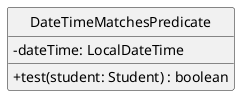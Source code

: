 @startuml
hide circle
skinparam classAttributeIconSize 0
class DateTimeMatchesPredicate {
-dateTime: LocalDateTime
+test(student: Student) : boolean
}
@enduml
